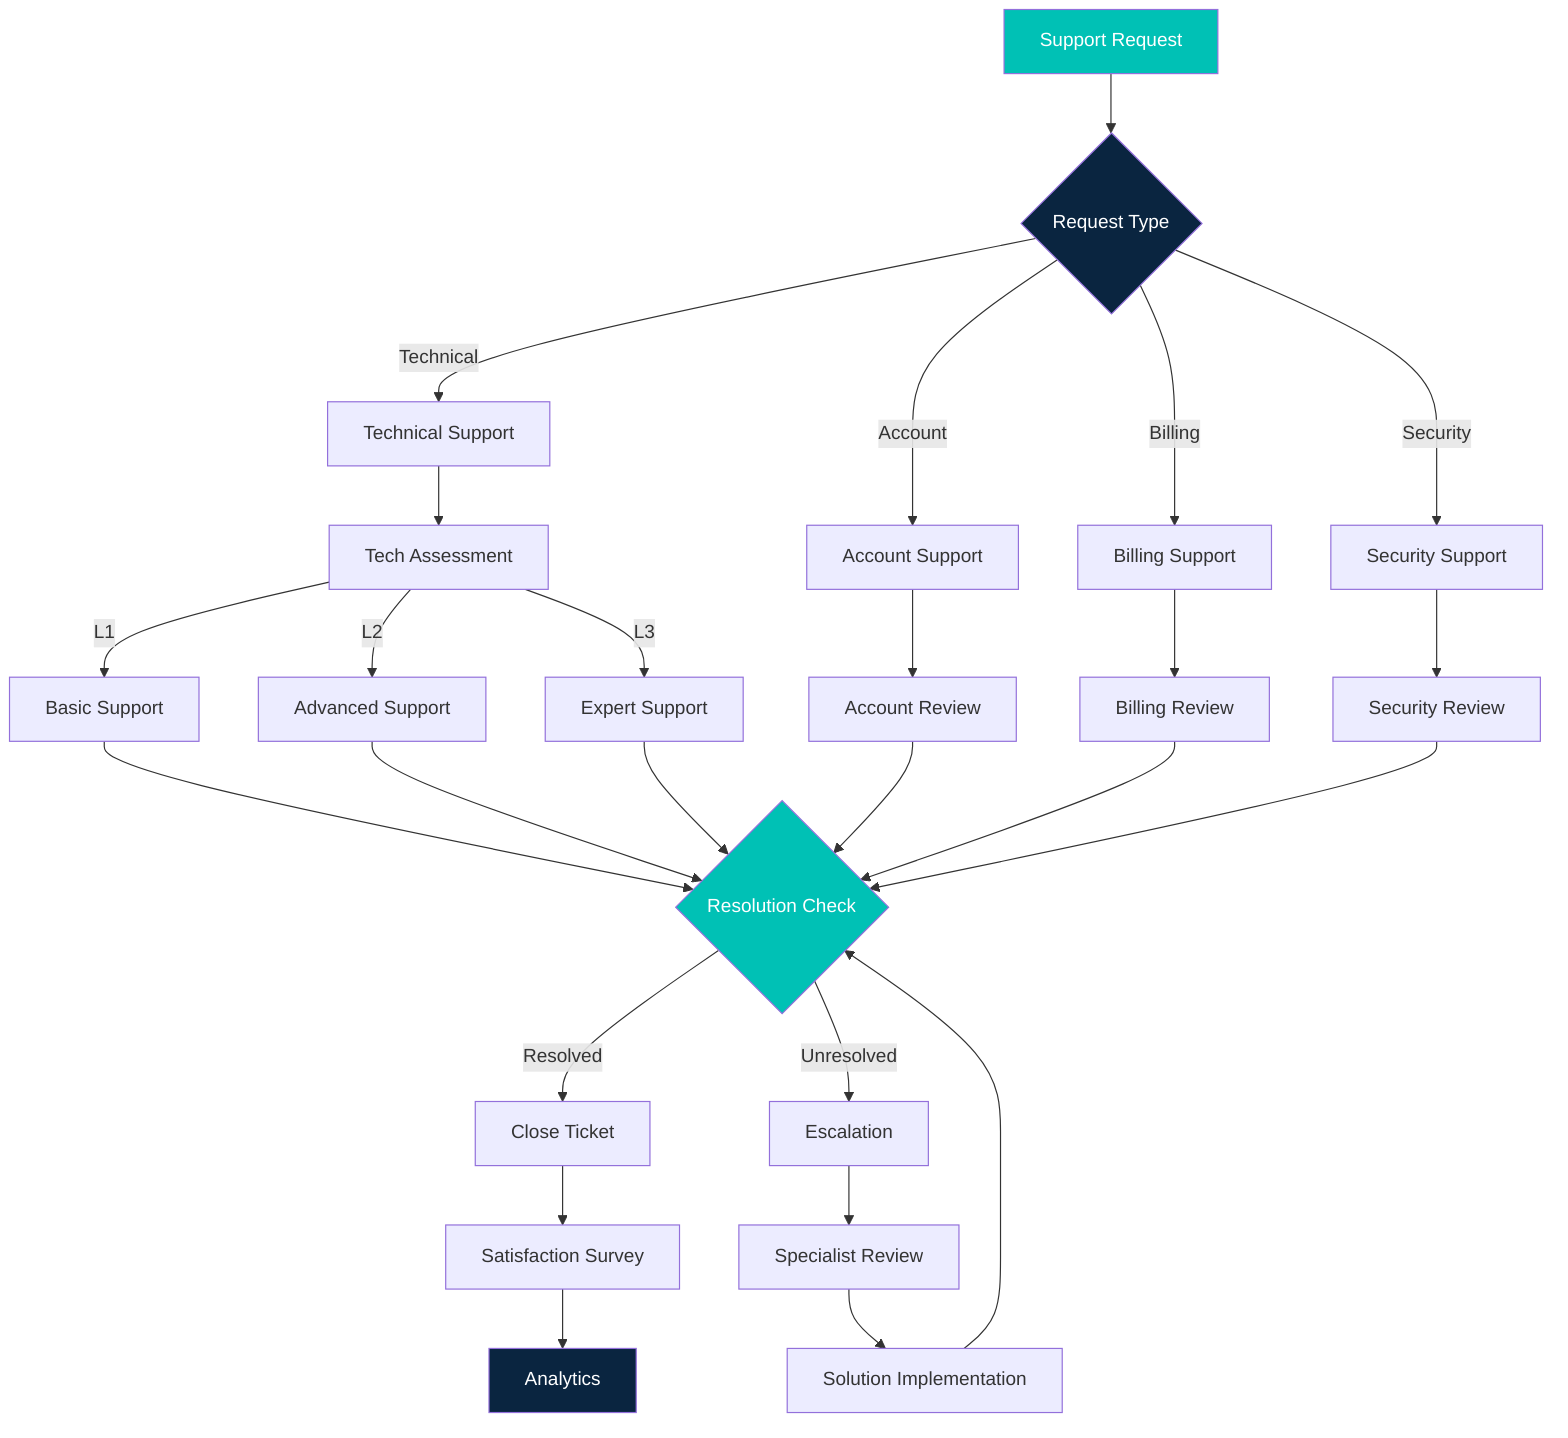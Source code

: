 flowchart TD
    A[Support Request] --> B{Request Type}
    B -->|Technical| C[Technical Support]
    B -->|Account| D[Account Support]
    B -->|Billing| E[Billing Support]
    B -->|Security| F[Security Support]
    
    C --> G[Tech Assessment]
    G -->|L1| H[Basic Support]
    G -->|L2| I[Advanced Support]
    G -->|L3| J[Expert Support]
    
    D --> K[Account Review]
    E --> L[Billing Review]
    F --> M[Security Review]
    
    H --> N{Resolution Check}
    I --> N
    J --> N
    K --> N
    L --> N
    M --> N
    
    N -->|Resolved| O[Close Ticket]
    N -->|Unresolved| P[Escalation]
    P --> Q[Specialist Review]
    Q --> R[Solution Implementation]
    R --> N
    
    O --> S[Satisfaction Survey]
    S --> T[Analytics]
    
    style A fill:#00C1B5,color:white
    style B fill:#0A2540,color:white
    style N fill:#00C1B5,color:white
    style T fill:#0A2540,color:white